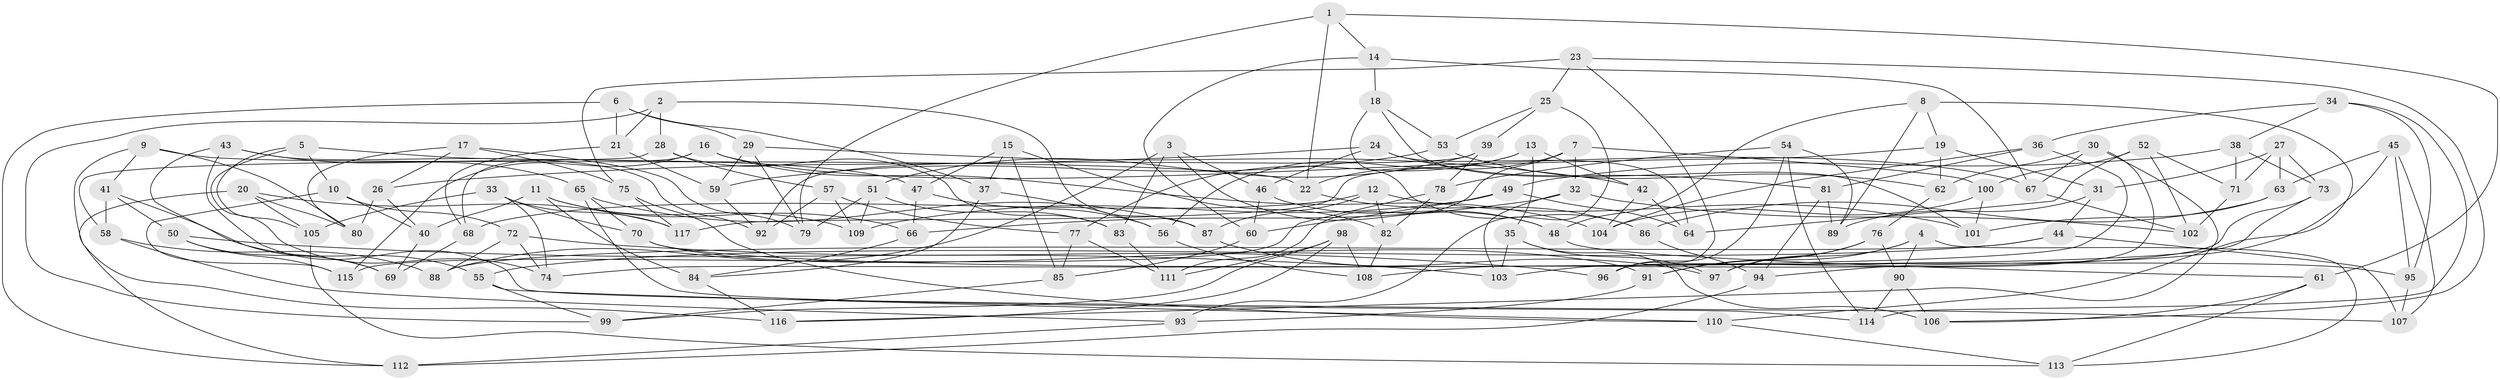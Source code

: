 // coarse degree distribution, {6: 0.49333333333333335, 4: 0.4266666666666667, 5: 0.06666666666666667, 3: 0.013333333333333334}
// Generated by graph-tools (version 1.1) at 2025/42/03/06/25 10:42:16]
// undirected, 117 vertices, 234 edges
graph export_dot {
graph [start="1"]
  node [color=gray90,style=filled];
  1;
  2;
  3;
  4;
  5;
  6;
  7;
  8;
  9;
  10;
  11;
  12;
  13;
  14;
  15;
  16;
  17;
  18;
  19;
  20;
  21;
  22;
  23;
  24;
  25;
  26;
  27;
  28;
  29;
  30;
  31;
  32;
  33;
  34;
  35;
  36;
  37;
  38;
  39;
  40;
  41;
  42;
  43;
  44;
  45;
  46;
  47;
  48;
  49;
  50;
  51;
  52;
  53;
  54;
  55;
  56;
  57;
  58;
  59;
  60;
  61;
  62;
  63;
  64;
  65;
  66;
  67;
  68;
  69;
  70;
  71;
  72;
  73;
  74;
  75;
  76;
  77;
  78;
  79;
  80;
  81;
  82;
  83;
  84;
  85;
  86;
  87;
  88;
  89;
  90;
  91;
  92;
  93;
  94;
  95;
  96;
  97;
  98;
  99;
  100;
  101;
  102;
  103;
  104;
  105;
  106;
  107;
  108;
  109;
  110;
  111;
  112;
  113;
  114;
  115;
  116;
  117;
  1 -- 14;
  1 -- 79;
  1 -- 22;
  1 -- 61;
  2 -- 87;
  2 -- 28;
  2 -- 99;
  2 -- 21;
  3 -- 48;
  3 -- 46;
  3 -- 88;
  3 -- 83;
  4 -- 113;
  4 -- 91;
  4 -- 97;
  4 -- 90;
  5 -- 105;
  5 -- 74;
  5 -- 47;
  5 -- 10;
  6 -- 21;
  6 -- 29;
  6 -- 37;
  6 -- 112;
  7 -- 32;
  7 -- 111;
  7 -- 22;
  7 -- 100;
  8 -- 19;
  8 -- 89;
  8 -- 110;
  8 -- 48;
  9 -- 116;
  9 -- 41;
  9 -- 80;
  9 -- 22;
  10 -- 40;
  10 -- 72;
  10 -- 115;
  11 -- 40;
  11 -- 109;
  11 -- 84;
  11 -- 66;
  12 -- 82;
  12 -- 87;
  12 -- 101;
  12 -- 68;
  13 -- 35;
  13 -- 56;
  13 -- 42;
  13 -- 77;
  14 -- 60;
  14 -- 67;
  14 -- 18;
  15 -- 47;
  15 -- 82;
  15 -- 85;
  15 -- 37;
  16 -- 68;
  16 -- 104;
  16 -- 115;
  16 -- 67;
  17 -- 75;
  17 -- 26;
  17 -- 80;
  17 -- 79;
  18 -- 53;
  18 -- 86;
  18 -- 101;
  19 -- 62;
  19 -- 117;
  19 -- 31;
  20 -- 117;
  20 -- 112;
  20 -- 80;
  20 -- 105;
  21 -- 68;
  21 -- 59;
  22 -- 86;
  23 -- 96;
  23 -- 25;
  23 -- 106;
  23 -- 75;
  24 -- 26;
  24 -- 81;
  24 -- 64;
  24 -- 46;
  25 -- 53;
  25 -- 39;
  25 -- 93;
  26 -- 40;
  26 -- 80;
  27 -- 73;
  27 -- 63;
  27 -- 31;
  27 -- 71;
  28 -- 57;
  28 -- 83;
  28 -- 58;
  29 -- 42;
  29 -- 79;
  29 -- 59;
  30 -- 96;
  30 -- 67;
  30 -- 62;
  30 -- 116;
  31 -- 44;
  31 -- 89;
  32 -- 102;
  32 -- 103;
  32 -- 66;
  33 -- 105;
  33 -- 70;
  33 -- 74;
  33 -- 117;
  34 -- 95;
  34 -- 36;
  34 -- 114;
  34 -- 38;
  35 -- 97;
  35 -- 106;
  35 -- 103;
  36 -- 74;
  36 -- 81;
  36 -- 104;
  37 -- 56;
  37 -- 84;
  38 -- 73;
  38 -- 71;
  38 -- 49;
  39 -- 78;
  39 -- 51;
  39 -- 92;
  40 -- 69;
  41 -- 55;
  41 -- 58;
  41 -- 50;
  42 -- 104;
  42 -- 64;
  43 -- 92;
  43 -- 107;
  43 -- 69;
  43 -- 65;
  44 -- 107;
  44 -- 55;
  44 -- 88;
  45 -- 94;
  45 -- 107;
  45 -- 95;
  45 -- 63;
  46 -- 60;
  46 -- 48;
  47 -- 56;
  47 -- 66;
  48 -- 61;
  49 -- 64;
  49 -- 109;
  49 -- 60;
  50 -- 103;
  50 -- 115;
  50 -- 69;
  51 -- 83;
  51 -- 79;
  51 -- 109;
  52 -- 71;
  52 -- 64;
  52 -- 100;
  52 -- 102;
  53 -- 59;
  53 -- 62;
  54 -- 78;
  54 -- 96;
  54 -- 89;
  54 -- 114;
  55 -- 99;
  55 -- 110;
  56 -- 108;
  57 -- 92;
  57 -- 77;
  57 -- 109;
  58 -- 93;
  58 -- 88;
  59 -- 92;
  60 -- 85;
  61 -- 113;
  61 -- 106;
  62 -- 76;
  63 -- 86;
  63 -- 101;
  65 -- 114;
  65 -- 87;
  65 -- 70;
  66 -- 84;
  67 -- 102;
  68 -- 69;
  70 -- 95;
  70 -- 91;
  71 -- 102;
  72 -- 74;
  72 -- 96;
  72 -- 88;
  73 -- 108;
  73 -- 103;
  75 -- 117;
  75 -- 110;
  76 -- 97;
  76 -- 91;
  76 -- 90;
  77 -- 111;
  77 -- 85;
  78 -- 82;
  78 -- 115;
  81 -- 89;
  81 -- 94;
  82 -- 108;
  83 -- 111;
  84 -- 116;
  85 -- 99;
  86 -- 94;
  87 -- 97;
  90 -- 114;
  90 -- 106;
  91 -- 93;
  93 -- 112;
  94 -- 112;
  95 -- 107;
  98 -- 116;
  98 -- 108;
  98 -- 111;
  98 -- 99;
  100 -- 101;
  100 -- 104;
  105 -- 113;
  110 -- 113;
}
